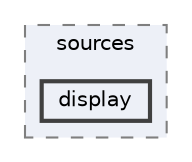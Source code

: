 digraph "app/sources/display"
{
 // LATEX_PDF_SIZE
  bgcolor="transparent";
  edge [fontname=Helvetica,fontsize=10,labelfontname=Helvetica,labelfontsize=10];
  node [fontname=Helvetica,fontsize=10,shape=box,height=0.2,width=0.4];
  compound=true
  subgraph clusterdir_3f48404d21ee623985261530746c4ec3 {
    graph [ bgcolor="#edf0f7", pencolor="grey50", label="sources", fontname=Helvetica,fontsize=10 style="filled,dashed", URL="dir_3f48404d21ee623985261530746c4ec3.html",tooltip=""]
  dir_8a5e9cdc86e1660c0b425b8679851262 [label="display", fillcolor="#edf0f7", color="grey25", style="filled,bold", URL="dir_8a5e9cdc86e1660c0b425b8679851262.html",tooltip=""];
  }
}
